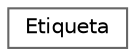 digraph "Graphical Class Hierarchy"
{
 // INTERACTIVE_SVG=YES
 // LATEX_PDF_SIZE
  bgcolor="transparent";
  edge [fontname=Helvetica,fontsize=10,labelfontname=Helvetica,labelfontsize=10];
  node [fontname=Helvetica,fontsize=10,shape=box,height=0.2,width=0.4];
  rankdir="LR";
  Node0 [id="Node000000",label="Etiqueta",height=0.2,width=0.4,color="grey40", fillcolor="white", style="filled",URL="$classEtiqueta.html",tooltip="Representa una Etiqueta o \"Tag\" (ej: \"VIP\", \"Nuevo\", \"Inactivo\"). Sirve para clasificar o agrupar obj..."];
}
